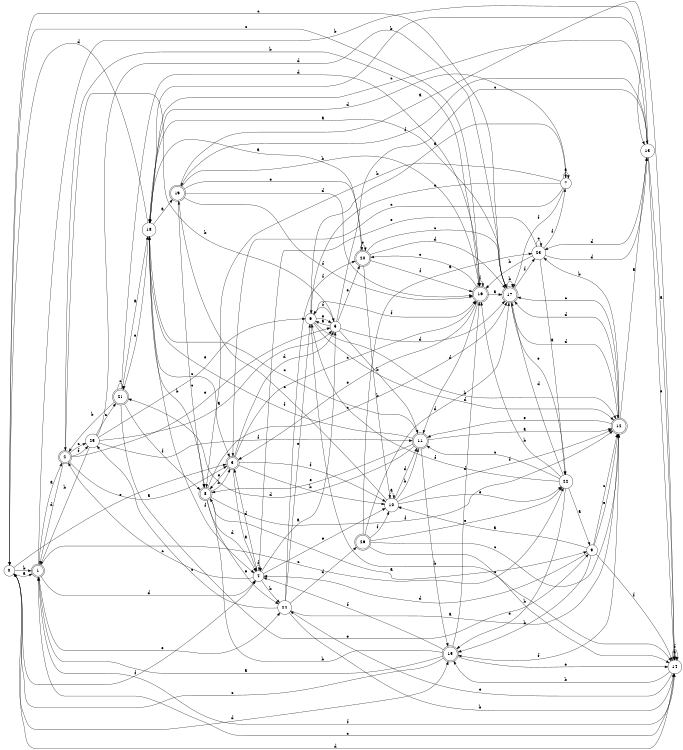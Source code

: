 digraph n22_4 {
__start0 [label="" shape="none"];

rankdir=LR;
size="8,5";

s0 [style="filled", color="black", fillcolor="white" shape="circle", label="0"];
s1 [style="rounded,filled", color="black", fillcolor="white" shape="doublecircle", label="1"];
s2 [style="rounded,filled", color="black", fillcolor="white" shape="doublecircle", label="2"];
s3 [style="rounded,filled", color="black", fillcolor="white" shape="doublecircle", label="3"];
s4 [style="filled", color="black", fillcolor="white" shape="circle", label="4"];
s5 [style="filled", color="black", fillcolor="white" shape="circle", label="5"];
s6 [style="filled", color="black", fillcolor="white" shape="circle", label="6"];
s7 [style="filled", color="black", fillcolor="white" shape="circle", label="7"];
s8 [style="rounded,filled", color="black", fillcolor="white" shape="doublecircle", label="8"];
s9 [style="filled", color="black", fillcolor="white" shape="circle", label="9"];
s10 [style="filled", color="black", fillcolor="white" shape="circle", label="10"];
s11 [style="rounded,filled", color="black", fillcolor="white" shape="doublecircle", label="11"];
s12 [style="rounded,filled", color="black", fillcolor="white" shape="doublecircle", label="12"];
s13 [style="filled", color="black", fillcolor="white" shape="circle", label="13"];
s14 [style="filled", color="black", fillcolor="white" shape="circle", label="14"];
s15 [style="rounded,filled", color="black", fillcolor="white" shape="doublecircle", label="15"];
s16 [style="rounded,filled", color="black", fillcolor="white" shape="doublecircle", label="16"];
s17 [style="rounded,filled", color="black", fillcolor="white" shape="doublecircle", label="17"];
s18 [style="filled", color="black", fillcolor="white" shape="circle", label="18"];
s19 [style="rounded,filled", color="black", fillcolor="white" shape="doublecircle", label="19"];
s20 [style="rounded,filled", color="black", fillcolor="white" shape="doublecircle", label="20"];
s21 [style="rounded,filled", color="black", fillcolor="white" shape="doublecircle", label="21"];
s22 [style="filled", color="black", fillcolor="white" shape="circle", label="22"];
s23 [style="filled", color="black", fillcolor="white" shape="circle", label="23"];
s24 [style="filled", color="black", fillcolor="white" shape="circle", label="24"];
s25 [style="filled", color="black", fillcolor="white" shape="circle", label="25"];
s26 [style="rounded,filled", color="black", fillcolor="white" shape="doublecircle", label="26"];
s0 -> s1 [label="a"];
s0 -> s1 [label="b"];
s0 -> s16 [label="c"];
s0 -> s15 [label="d"];
s0 -> s3 [label="e"];
s0 -> s4 [label="f"];
s1 -> s2 [label="a"];
s1 -> s13 [label="b"];
s1 -> s22 [label="c"];
s1 -> s4 [label="d"];
s1 -> s24 [label="e"];
s1 -> s14 [label="f"];
s2 -> s3 [label="a"];
s2 -> s5 [label="b"];
s2 -> s25 [label="c"];
s2 -> s1 [label="d"];
s2 -> s5 [label="e"];
s2 -> s25 [label="f"];
s3 -> s4 [label="a"];
s3 -> s10 [label="b"];
s3 -> s16 [label="c"];
s3 -> s5 [label="d"];
s3 -> s8 [label="e"];
s3 -> s10 [label="f"];
s4 -> s5 [label="a"];
s4 -> s24 [label="b"];
s4 -> s2 [label="c"];
s4 -> s3 [label="d"];
s4 -> s10 [label="e"];
s4 -> s4 [label="f"];
s5 -> s6 [label="a"];
s5 -> s11 [label="b"];
s5 -> s13 [label="c"];
s5 -> s17 [label="d"];
s5 -> s20 [label="e"];
s5 -> s6 [label="f"];
s6 -> s7 [label="a"];
s6 -> s12 [label="b"];
s6 -> s14 [label="c"];
s6 -> s12 [label="d"];
s6 -> s5 [label="e"];
s6 -> s16 [label="f"];
s7 -> s7 [label="a"];
s7 -> s8 [label="b"];
s7 -> s3 [label="c"];
s7 -> s18 [label="d"];
s7 -> s6 [label="e"];
s7 -> s17 [label="f"];
s8 -> s9 [label="a"];
s8 -> s3 [label="b"];
s8 -> s17 [label="c"];
s8 -> s4 [label="d"];
s8 -> s24 [label="e"];
s8 -> s12 [label="f"];
s9 -> s10 [label="a"];
s9 -> s15 [label="b"];
s9 -> s12 [label="c"];
s9 -> s4 [label="d"];
s9 -> s12 [label="e"];
s9 -> s14 [label="f"];
s10 -> s10 [label="a"];
s10 -> s11 [label="b"];
s10 -> s19 [label="c"];
s10 -> s11 [label="d"];
s10 -> s22 [label="e"];
s10 -> s12 [label="f"];
s11 -> s12 [label="a"];
s11 -> s15 [label="b"];
s11 -> s18 [label="c"];
s11 -> s21 [label="d"];
s11 -> s8 [label="e"];
s11 -> s18 [label="f"];
s12 -> s13 [label="a"];
s12 -> s23 [label="b"];
s12 -> s17 [label="c"];
s12 -> s17 [label="d"];
s12 -> s11 [label="e"];
s12 -> s15 [label="f"];
s13 -> s14 [label="a"];
s13 -> s18 [label="b"];
s13 -> s18 [label="c"];
s13 -> s23 [label="d"];
s13 -> s14 [label="e"];
s13 -> s19 [label="f"];
s14 -> s14 [label="a"];
s14 -> s15 [label="b"];
s14 -> s1 [label="c"];
s14 -> s0 [label="d"];
s14 -> s24 [label="e"];
s14 -> s14 [label="f"];
s15 -> s1 [label="a"];
s15 -> s8 [label="b"];
s15 -> s0 [label="c"];
s15 -> s16 [label="d"];
s15 -> s14 [label="e"];
s15 -> s4 [label="f"];
s16 -> s17 [label="a"];
s16 -> s2 [label="b"];
s16 -> s20 [label="c"];
s16 -> s11 [label="d"];
s16 -> s3 [label="e"];
s16 -> s16 [label="f"];
s17 -> s18 [label="a"];
s17 -> s17 [label="b"];
s17 -> s0 [label="c"];
s17 -> s12 [label="d"];
s17 -> s22 [label="e"];
s17 -> s23 [label="f"];
s18 -> s19 [label="a"];
s18 -> s8 [label="b"];
s18 -> s3 [label="c"];
s18 -> s0 [label="d"];
s18 -> s21 [label="e"];
s18 -> s4 [label="f"];
s19 -> s14 [label="a"];
s19 -> s16 [label="b"];
s19 -> s8 [label="c"];
s19 -> s16 [label="d"];
s19 -> s20 [label="e"];
s19 -> s16 [label="f"];
s20 -> s18 [label="a"];
s20 -> s10 [label="b"];
s20 -> s17 [label="c"];
s20 -> s17 [label="d"];
s20 -> s20 [label="e"];
s20 -> s16 [label="f"];
s21 -> s18 [label="a"];
s21 -> s2 [label="b"];
s21 -> s21 [label="c"];
s21 -> s16 [label="d"];
s21 -> s9 [label="e"];
s21 -> s8 [label="f"];
s22 -> s9 [label="a"];
s22 -> s16 [label="b"];
s22 -> s11 [label="c"];
s22 -> s17 [label="d"];
s22 -> s15 [label="e"];
s22 -> s6 [label="f"];
s23 -> s22 [label="a"];
s23 -> s16 [label="b"];
s23 -> s23 [label="c"];
s23 -> s13 [label="d"];
s23 -> s4 [label="e"];
s23 -> s7 [label="f"];
s24 -> s12 [label="a"];
s24 -> s14 [label="b"];
s24 -> s25 [label="c"];
s24 -> s26 [label="d"];
s24 -> s6 [label="e"];
s24 -> s20 [label="f"];
s25 -> s5 [label="a"];
s25 -> s1 [label="b"];
s25 -> s21 [label="c"];
s25 -> s17 [label="d"];
s25 -> s6 [label="e"];
s25 -> s11 [label="f"];
s26 -> s23 [label="a"];
s26 -> s14 [label="b"];
s26 -> s12 [label="c"];
s26 -> s17 [label="d"];
s26 -> s22 [label="e"];
s26 -> s10 [label="f"];

}